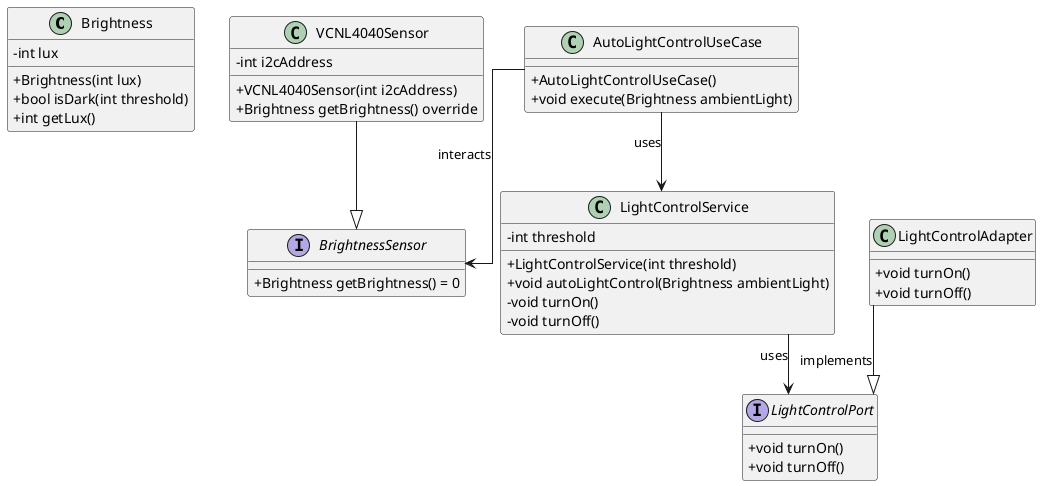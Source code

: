 @startuml ClassDiagram
skinparam linetype ortho
skinparam classAttributeIconSize 0

' センサー基底クラスを追加したドメイン層のクラス図

class Brightness {
    - int lux
    + Brightness(int lux)
    + bool isDark(int threshold)
    + int getLux()
}

interface BrightnessSensor {
    + Brightness getBrightness() = 0
}

class VCNL4040Sensor {
    - int i2cAddress
    + VCNL4040Sensor(int i2cAddress)
    + Brightness getBrightness() override
}

' ドメインサービス
class LightControlService {
    - int threshold
    + LightControlService(int threshold)
    + void autoLightControl(Brightness ambientLight)
    - void turnOn()
    - void turnOff()
}

' ユースケース
class AutoLightControlUseCase {
    + AutoLightControlUseCase()
    + void execute(Brightness ambientLight)
}

' 出力ポート（ライト制御）インターフェース
interface LightControlPort {
    + void turnOn()
    + void turnOff()
}

' インフラ層のライト制御実装（例: 実際のハードウェア制御）
class LightControlAdapter {
    + void turnOn()
    + void turnOff()
}

' 関係性
AutoLightControlUseCase --> LightControlService : uses
AutoLightControlUseCase --> BrightnessSensor : interacts
LightControlService --> LightControlPort : uses
VCNL4040Sensor --|> BrightnessSensor
LightControlAdapter --|> LightControlPort : implements

@enduml
